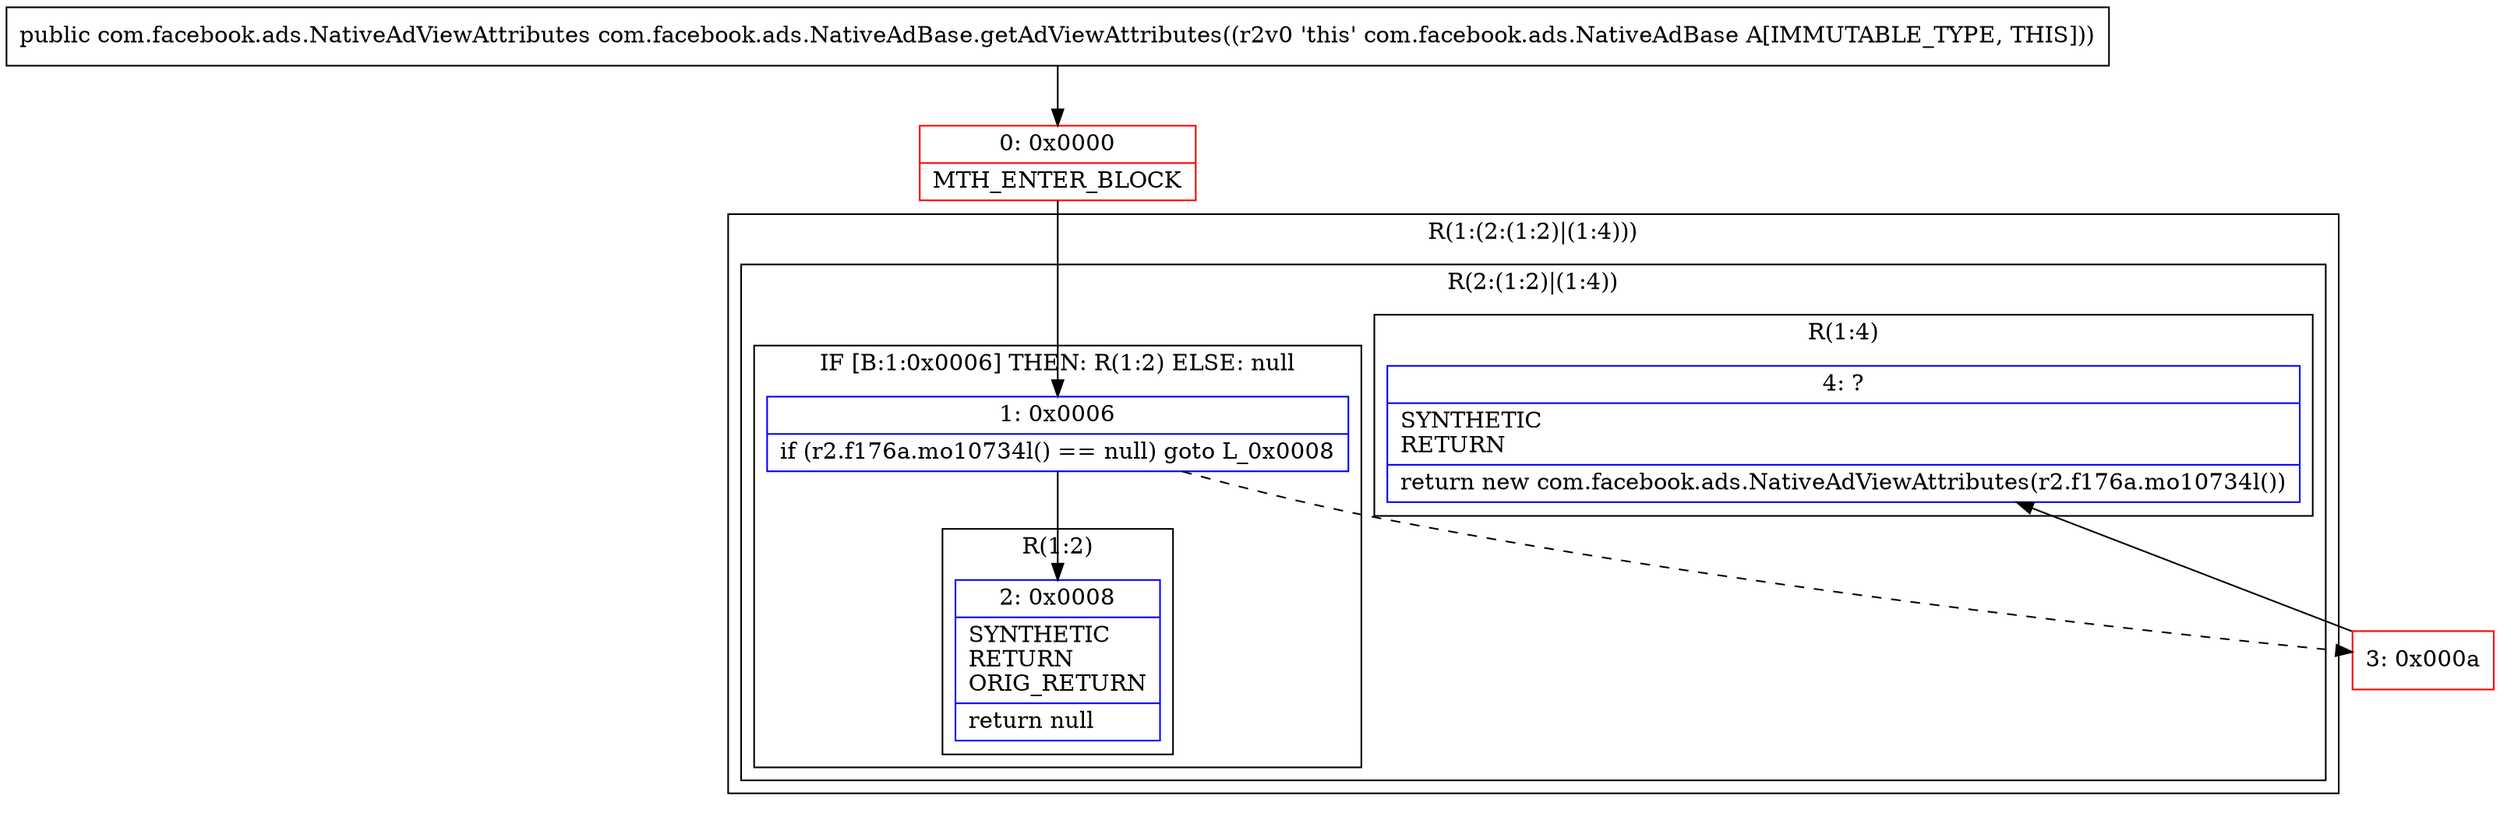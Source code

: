digraph "CFG forcom.facebook.ads.NativeAdBase.getAdViewAttributes()Lcom\/facebook\/ads\/NativeAdViewAttributes;" {
subgraph cluster_Region_552049477 {
label = "R(1:(2:(1:2)|(1:4)))";
node [shape=record,color=blue];
subgraph cluster_Region_1793017201 {
label = "R(2:(1:2)|(1:4))";
node [shape=record,color=blue];
subgraph cluster_IfRegion_1934755868 {
label = "IF [B:1:0x0006] THEN: R(1:2) ELSE: null";
node [shape=record,color=blue];
Node_1 [shape=record,label="{1\:\ 0x0006|if (r2.f176a.mo10734l() == null) goto L_0x0008\l}"];
subgraph cluster_Region_979758450 {
label = "R(1:2)";
node [shape=record,color=blue];
Node_2 [shape=record,label="{2\:\ 0x0008|SYNTHETIC\lRETURN\lORIG_RETURN\l|return null\l}"];
}
}
subgraph cluster_Region_642020552 {
label = "R(1:4)";
node [shape=record,color=blue];
Node_4 [shape=record,label="{4\:\ ?|SYNTHETIC\lRETURN\l|return new com.facebook.ads.NativeAdViewAttributes(r2.f176a.mo10734l())\l}"];
}
}
}
Node_0 [shape=record,color=red,label="{0\:\ 0x0000|MTH_ENTER_BLOCK\l}"];
Node_3 [shape=record,color=red,label="{3\:\ 0x000a}"];
MethodNode[shape=record,label="{public com.facebook.ads.NativeAdViewAttributes com.facebook.ads.NativeAdBase.getAdViewAttributes((r2v0 'this' com.facebook.ads.NativeAdBase A[IMMUTABLE_TYPE, THIS])) }"];
MethodNode -> Node_0;
Node_1 -> Node_2;
Node_1 -> Node_3[style=dashed];
Node_0 -> Node_1;
Node_3 -> Node_4;
}

